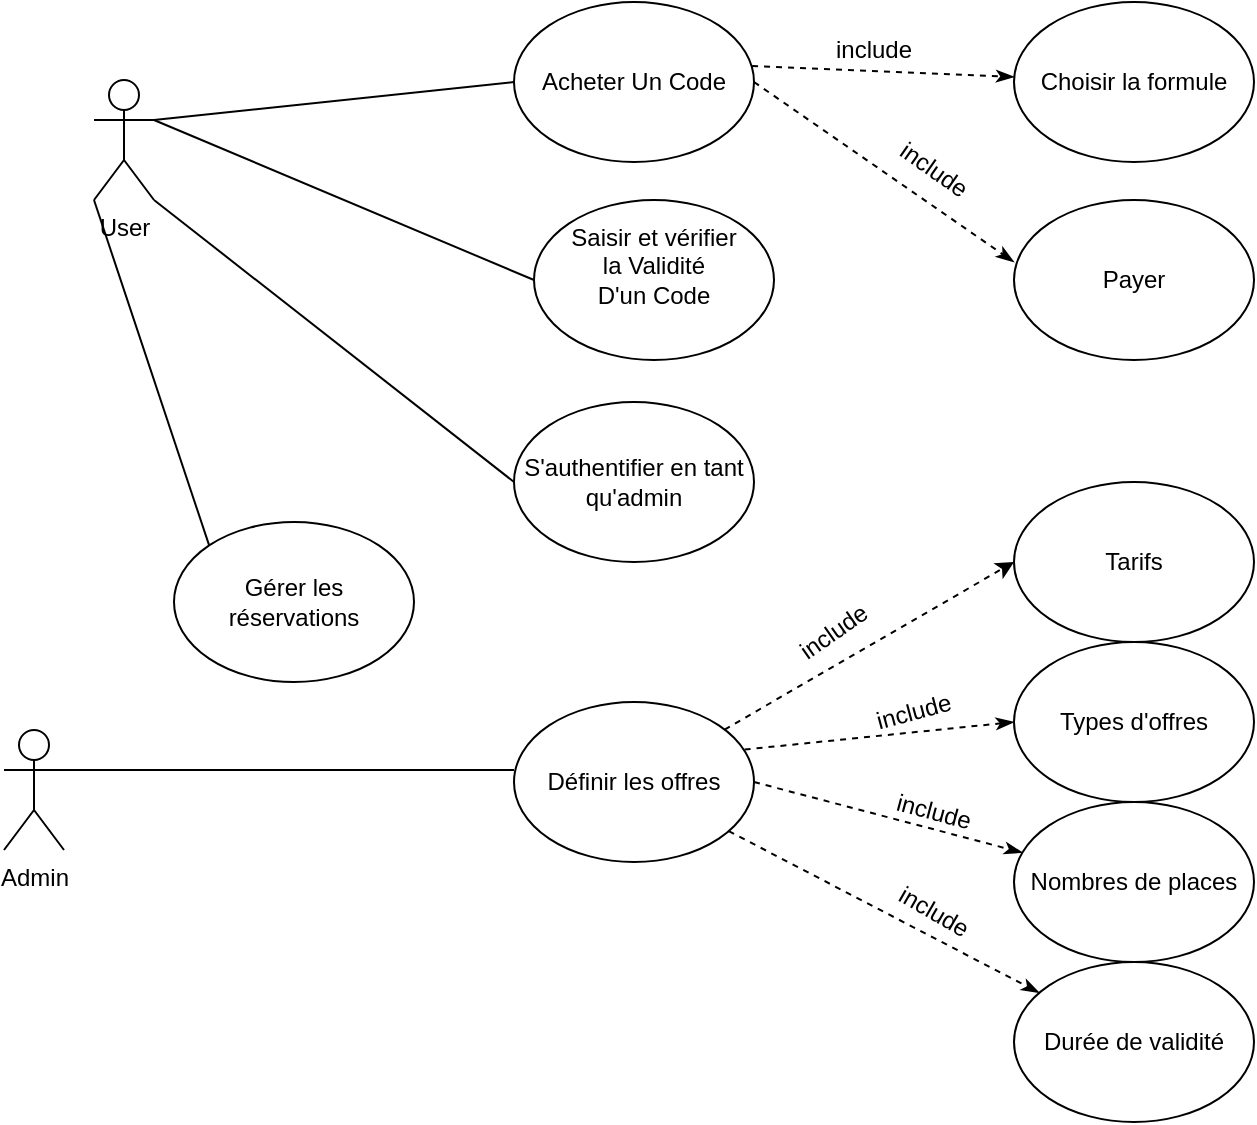 <mxfile version="20.4.0" type="github">
  <diagram id="S-alI5P5jRZVqD6Lum6Q" name="Page-1">
    <mxGraphModel dx="1038" dy="495" grid="1" gridSize="10" guides="1" tooltips="1" connect="1" arrows="1" fold="1" page="1" pageScale="1" pageWidth="827" pageHeight="1169" math="0" shadow="0">
      <root>
        <mxCell id="0" />
        <mxCell id="1" parent="0" />
        <mxCell id="GgDHPttUwfQujWBgTErz-19" value="User" style="shape=umlActor;verticalLabelPosition=bottom;verticalAlign=top;html=1;outlineConnect=0;" parent="1" vertex="1">
          <mxGeometry x="60" y="59" width="30" height="60" as="geometry" />
        </mxCell>
        <mxCell id="GgDHPttUwfQujWBgTErz-26" value="S&#39;authentifier en tant qu&#39;admin" style="ellipse;whiteSpace=wrap;html=1;" parent="1" vertex="1">
          <mxGeometry x="270" y="220" width="120" height="80" as="geometry" />
        </mxCell>
        <mxCell id="GgDHPttUwfQujWBgTErz-35" value="" style="endArrow=none;html=1;rounded=0;exitX=1;exitY=1;exitDx=0;exitDy=0;exitPerimeter=0;entryX=0;entryY=0.5;entryDx=0;entryDy=0;" parent="1" source="GgDHPttUwfQujWBgTErz-19" target="GgDHPttUwfQujWBgTErz-26" edge="1">
          <mxGeometry width="50" height="50" relative="1" as="geometry">
            <mxPoint x="90" y="280" as="sourcePoint" />
            <mxPoint x="170" y="260" as="targetPoint" />
          </mxGeometry>
        </mxCell>
        <mxCell id="GgDHPttUwfQujWBgTErz-36" value="Acheter Un Code" style="ellipse;whiteSpace=wrap;html=1;" parent="1" vertex="1">
          <mxGeometry x="270" y="20" width="120" height="80" as="geometry" />
        </mxCell>
        <mxCell id="GgDHPttUwfQujWBgTErz-37" value="" style="endArrow=none;html=1;rounded=0;entryX=0;entryY=0.5;entryDx=0;entryDy=0;exitX=1;exitY=0.333;exitDx=0;exitDy=0;exitPerimeter=0;" parent="1" source="GgDHPttUwfQujWBgTErz-19" target="GgDHPttUwfQujWBgTErz-36" edge="1">
          <mxGeometry width="50" height="50" relative="1" as="geometry">
            <mxPoint x="90" y="130" as="sourcePoint" />
            <mxPoint x="140" y="80" as="targetPoint" />
          </mxGeometry>
        </mxCell>
        <mxCell id="GgDHPttUwfQujWBgTErz-41" value="Saisir et vérifier &lt;br&gt;&lt;div&gt;la Validité &lt;br&gt;&lt;/div&gt;&lt;div&gt;D&#39;un Code&lt;/div&gt;&lt;div&gt;&lt;br&gt;&lt;/div&gt;" style="ellipse;whiteSpace=wrap;html=1;" parent="1" vertex="1">
          <mxGeometry x="280" y="119" width="120" height="80" as="geometry" />
        </mxCell>
        <mxCell id="GgDHPttUwfQujWBgTErz-42" value="" style="endArrow=none;html=1;rounded=0;exitX=1;exitY=0.333;exitDx=0;exitDy=0;exitPerimeter=0;entryX=0;entryY=0.5;entryDx=0;entryDy=0;" parent="1" source="GgDHPttUwfQujWBgTErz-19" target="GgDHPttUwfQujWBgTErz-41" edge="1">
          <mxGeometry width="50" height="50" relative="1" as="geometry">
            <mxPoint x="100" y="170" as="sourcePoint" />
            <mxPoint x="150" y="120" as="targetPoint" />
          </mxGeometry>
        </mxCell>
        <mxCell id="JA6PF8SNbRtc8Y-RjLcM-4" value="Admin" style="shape=umlActor;verticalLabelPosition=bottom;verticalAlign=top;html=1;outlineConnect=0;" vertex="1" parent="1">
          <mxGeometry x="15" y="384" width="30" height="60" as="geometry" />
        </mxCell>
        <mxCell id="JA6PF8SNbRtc8Y-RjLcM-5" value="Définir les offres" style="ellipse;whiteSpace=wrap;html=1;" vertex="1" parent="1">
          <mxGeometry x="270" y="370" width="120" height="80" as="geometry" />
        </mxCell>
        <mxCell id="JA6PF8SNbRtc8Y-RjLcM-6" value="" style="endArrow=none;html=1;rounded=0;entryX=0;entryY=0.5;entryDx=0;entryDy=0;endFill=0;" edge="1" parent="1">
          <mxGeometry width="50" height="50" relative="1" as="geometry">
            <mxPoint x="45" y="404" as="sourcePoint" />
            <mxPoint x="270" y="404" as="targetPoint" />
            <Array as="points" />
          </mxGeometry>
        </mxCell>
        <mxCell id="JA6PF8SNbRtc8Y-RjLcM-11" value="Choisir la formule" style="ellipse;whiteSpace=wrap;html=1;" vertex="1" parent="1">
          <mxGeometry x="520" y="20" width="120" height="80" as="geometry" />
        </mxCell>
        <mxCell id="JA6PF8SNbRtc8Y-RjLcM-12" value="Payer" style="ellipse;whiteSpace=wrap;html=1;" vertex="1" parent="1">
          <mxGeometry x="520" y="119" width="120" height="80" as="geometry" />
        </mxCell>
        <mxCell id="JA6PF8SNbRtc8Y-RjLcM-14" value="" style="endArrow=classicThin;html=1;rounded=0;exitX=1;exitY=0.5;exitDx=0;exitDy=0;entryX=0;entryY=0.388;entryDx=0;entryDy=0;entryPerimeter=0;dashed=1;endFill=1;" edge="1" parent="1" source="GgDHPttUwfQujWBgTErz-36" target="JA6PF8SNbRtc8Y-RjLcM-12">
          <mxGeometry width="50" height="50" relative="1" as="geometry">
            <mxPoint x="390" y="280" as="sourcePoint" />
            <mxPoint x="440" y="230" as="targetPoint" />
          </mxGeometry>
        </mxCell>
        <mxCell id="JA6PF8SNbRtc8Y-RjLcM-15" value="" style="endArrow=classicThin;html=1;rounded=0;exitX=0.992;exitY=0.4;exitDx=0;exitDy=0;exitPerimeter=0;dashed=1;startArrow=none;startFill=0;endFill=1;" edge="1" parent="1" source="GgDHPttUwfQujWBgTErz-36" target="JA6PF8SNbRtc8Y-RjLcM-11">
          <mxGeometry width="50" height="50" relative="1" as="geometry">
            <mxPoint x="390" y="280" as="sourcePoint" />
            <mxPoint x="440" y="230" as="targetPoint" />
          </mxGeometry>
        </mxCell>
        <mxCell id="JA6PF8SNbRtc8Y-RjLcM-16" value="include" style="text;html=1;strokeColor=none;fillColor=none;align=center;verticalAlign=middle;whiteSpace=wrap;rounded=0;" vertex="1" parent="1">
          <mxGeometry x="420" y="29" width="60" height="30" as="geometry" />
        </mxCell>
        <mxCell id="JA6PF8SNbRtc8Y-RjLcM-17" value="include" style="text;html=1;strokeColor=none;fillColor=none;align=center;verticalAlign=middle;whiteSpace=wrap;rounded=0;rotation=35;" vertex="1" parent="1">
          <mxGeometry x="450" y="89" width="60" height="30" as="geometry" />
        </mxCell>
        <mxCell id="JA6PF8SNbRtc8Y-RjLcM-19" value="Tarifs" style="ellipse;whiteSpace=wrap;html=1;" vertex="1" parent="1">
          <mxGeometry x="520" y="260" width="120" height="80" as="geometry" />
        </mxCell>
        <mxCell id="JA6PF8SNbRtc8Y-RjLcM-20" value="Gérer les réservations" style="ellipse;whiteSpace=wrap;html=1;" vertex="1" parent="1">
          <mxGeometry x="100" y="280" width="120" height="80" as="geometry" />
        </mxCell>
        <mxCell id="JA6PF8SNbRtc8Y-RjLcM-21" value="" style="endArrow=none;html=1;rounded=0;entryX=0;entryY=0;entryDx=0;entryDy=0;exitX=0;exitY=1;exitDx=0;exitDy=0;exitPerimeter=0;" edge="1" parent="1" source="GgDHPttUwfQujWBgTErz-19" target="JA6PF8SNbRtc8Y-RjLcM-20">
          <mxGeometry width="50" height="50" relative="1" as="geometry">
            <mxPoint x="60" y="130" as="sourcePoint" />
            <mxPoint x="440" y="230" as="targetPoint" />
          </mxGeometry>
        </mxCell>
        <mxCell id="JA6PF8SNbRtc8Y-RjLcM-22" value="Types d&#39;offres" style="ellipse;whiteSpace=wrap;html=1;" vertex="1" parent="1">
          <mxGeometry x="520" y="340" width="120" height="80" as="geometry" />
        </mxCell>
        <mxCell id="JA6PF8SNbRtc8Y-RjLcM-23" value="Nombres de places" style="ellipse;whiteSpace=wrap;html=1;" vertex="1" parent="1">
          <mxGeometry x="520" y="420" width="120" height="80" as="geometry" />
        </mxCell>
        <mxCell id="JA6PF8SNbRtc8Y-RjLcM-24" value="Durée de validité" style="ellipse;whiteSpace=wrap;html=1;" vertex="1" parent="1">
          <mxGeometry x="520" y="500" width="120" height="80" as="geometry" />
        </mxCell>
        <mxCell id="JA6PF8SNbRtc8Y-RjLcM-25" value="" style="endArrow=classic;html=1;rounded=0;entryX=0;entryY=0.5;entryDx=0;entryDy=0;endFill=1;dashed=1;" edge="1" parent="1" source="JA6PF8SNbRtc8Y-RjLcM-5" target="JA6PF8SNbRtc8Y-RjLcM-19">
          <mxGeometry width="50" height="50" relative="1" as="geometry">
            <mxPoint x="390" y="350" as="sourcePoint" />
            <mxPoint x="440" y="300" as="targetPoint" />
          </mxGeometry>
        </mxCell>
        <mxCell id="JA6PF8SNbRtc8Y-RjLcM-26" value="" style="endArrow=classicThin;html=1;rounded=0;entryX=0;entryY=0.5;entryDx=0;entryDy=0;endFill=1;dashed=1;" edge="1" parent="1" target="JA6PF8SNbRtc8Y-RjLcM-22">
          <mxGeometry width="50" height="50" relative="1" as="geometry">
            <mxPoint x="385.302" y="393.773" as="sourcePoint" />
            <mxPoint x="530" y="310" as="targetPoint" />
          </mxGeometry>
        </mxCell>
        <mxCell id="JA6PF8SNbRtc8Y-RjLcM-27" value="" style="endArrow=classicThin;html=1;rounded=0;exitX=1;exitY=0.5;exitDx=0;exitDy=0;dashed=1;endFill=1;" edge="1" parent="1" source="JA6PF8SNbRtc8Y-RjLcM-5" target="JA6PF8SNbRtc8Y-RjLcM-23">
          <mxGeometry width="50" height="50" relative="1" as="geometry">
            <mxPoint x="395.302" y="403.773" as="sourcePoint" />
            <mxPoint x="540" y="320" as="targetPoint" />
          </mxGeometry>
        </mxCell>
        <mxCell id="JA6PF8SNbRtc8Y-RjLcM-28" value="" style="endArrow=classicThin;html=1;rounded=0;endFill=1;dashed=1;" edge="1" parent="1" source="JA6PF8SNbRtc8Y-RjLcM-5" target="JA6PF8SNbRtc8Y-RjLcM-24">
          <mxGeometry width="50" height="50" relative="1" as="geometry">
            <mxPoint x="390" y="420" as="sourcePoint" />
            <mxPoint x="550" y="330" as="targetPoint" />
          </mxGeometry>
        </mxCell>
        <mxCell id="JA6PF8SNbRtc8Y-RjLcM-30" value="include" style="text;html=1;strokeColor=none;fillColor=none;align=center;verticalAlign=middle;whiteSpace=wrap;rounded=0;rotation=-35;" vertex="1" parent="1">
          <mxGeometry x="400" y="320" width="60" height="30" as="geometry" />
        </mxCell>
        <mxCell id="JA6PF8SNbRtc8Y-RjLcM-31" value="include" style="text;html=1;strokeColor=none;fillColor=none;align=center;verticalAlign=middle;whiteSpace=wrap;rounded=0;rotation=-15;" vertex="1" parent="1">
          <mxGeometry x="440" y="360" width="60" height="30" as="geometry" />
        </mxCell>
        <mxCell id="JA6PF8SNbRtc8Y-RjLcM-32" value="include" style="text;html=1;strokeColor=none;fillColor=none;align=center;verticalAlign=middle;whiteSpace=wrap;rounded=0;rotation=15;" vertex="1" parent="1">
          <mxGeometry x="450" y="410" width="60" height="30" as="geometry" />
        </mxCell>
        <mxCell id="JA6PF8SNbRtc8Y-RjLcM-33" value="include" style="text;html=1;strokeColor=none;fillColor=none;align=center;verticalAlign=middle;whiteSpace=wrap;rounded=0;rotation=30;" vertex="1" parent="1">
          <mxGeometry x="450" y="460" width="60" height="30" as="geometry" />
        </mxCell>
      </root>
    </mxGraphModel>
  </diagram>
</mxfile>
